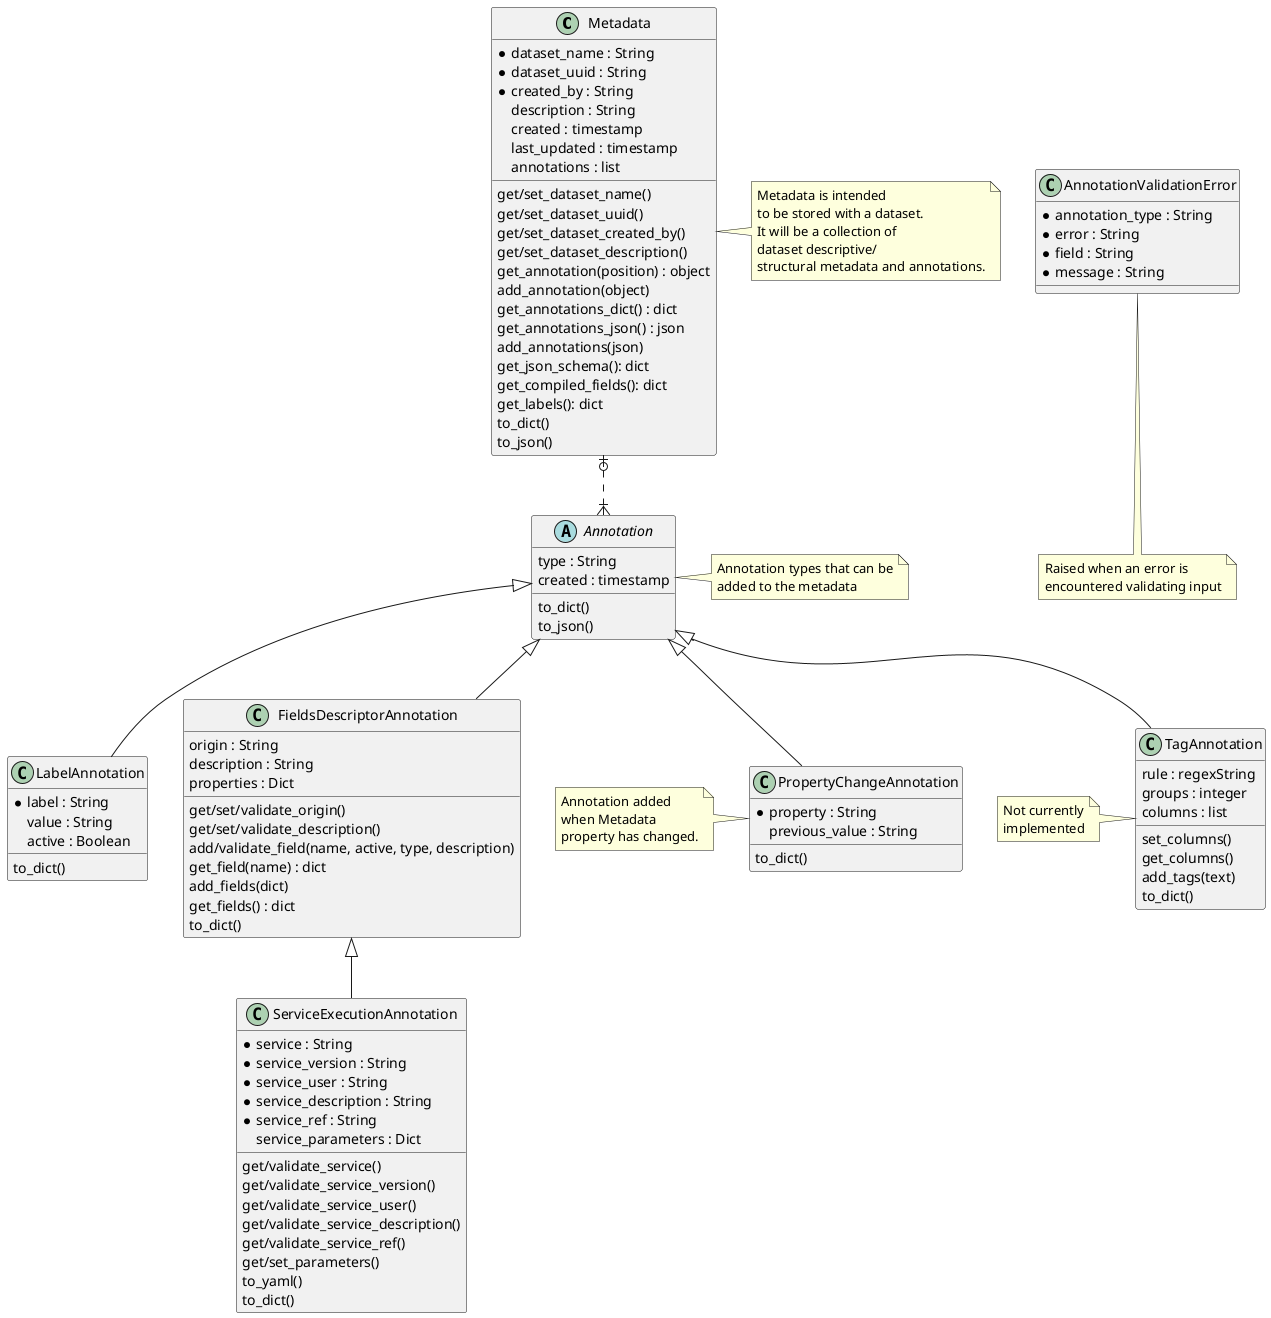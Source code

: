 @startuml
class Metadata {
    *dataset_name : String
    *dataset_uuid : String
    *created_by : String
    description : String
    created : timestamp
    last_updated : timestamp
    annotations : list
    get/set_dataset_name()
    get/set_dataset_uuid()
    get/set_dataset_created_by()
    get/set_dataset_description()
    get_annotation(position) : object
    add_annotation(object)
    get_annotations_dict() : dict
    get_annotations_json() : json
    add_annotations(json)
    get_json_schema(): dict
    get_compiled_fields(): dict
    get_labels(): dict
    to_dict()
    to_json()
}
note right: Metadata is intended\nto be stored with a dataset.\nIt will be a collection of\ndataset descriptive/\nstructural metadata and annotations.

abstract class Annotation {
    type : String
    created : timestamp
    to_dict()
    to_json()
}
note right: Annotation types that can be\nadded to the metadata

class PropertyChangeAnnotation {
    *property : String
    previous_value : String
    to_dict()
}
note left: Annotation added\nwhen Metadata\nproperty has changed.

class LabelAnnotation {
    *label : String
    value : String
    active : Boolean
    to_dict()
}

class TagAnnotation {
    rule : regexString
    groups : integer
    columns : list
    set_columns()
    get_columns()
    add_tags(text)
    to_dict()
}
note left: Not currently\nimplemented

class FieldsDescriptorAnnotation {
    origin : String
    description : String
    properties : Dict
    get/set/validate_origin()
    get/set/validate_description()
    add/validate_field(name, active, type, description)
    get_field(name) : dict
    add_fields(dict)
    get_fields() : dict
    to_dict()
}

class ServiceExecutionAnnotation {
    *service : String
    *service_version : String
    *service_user : String
    *service_description : String
    *service_ref : String
    service_parameters : Dict
    get/validate_service()
    get/validate_service_version()
    get/validate_service_user()
    get/validate_service_description()
    get/validate_service_ref()
    get/set_parameters()
    to_yaml()
    to_dict()
}

class AnnotationValidationError  {
    *annotation_type : String
    *error : String
    *field : String
    *message : String
}
note bottom: Raised when an error is\nencountered validating input


Metadata  |o..|{   Annotation
Annotation <|-- LabelAnnotation
Annotation <|-- PropertyChangeAnnotation
Annotation <|-- FieldsDescriptorAnnotation
FieldsDescriptorAnnotation <|-- ServiceExecutionAnnotation
Annotation <|-- TagAnnotation
@enduml
